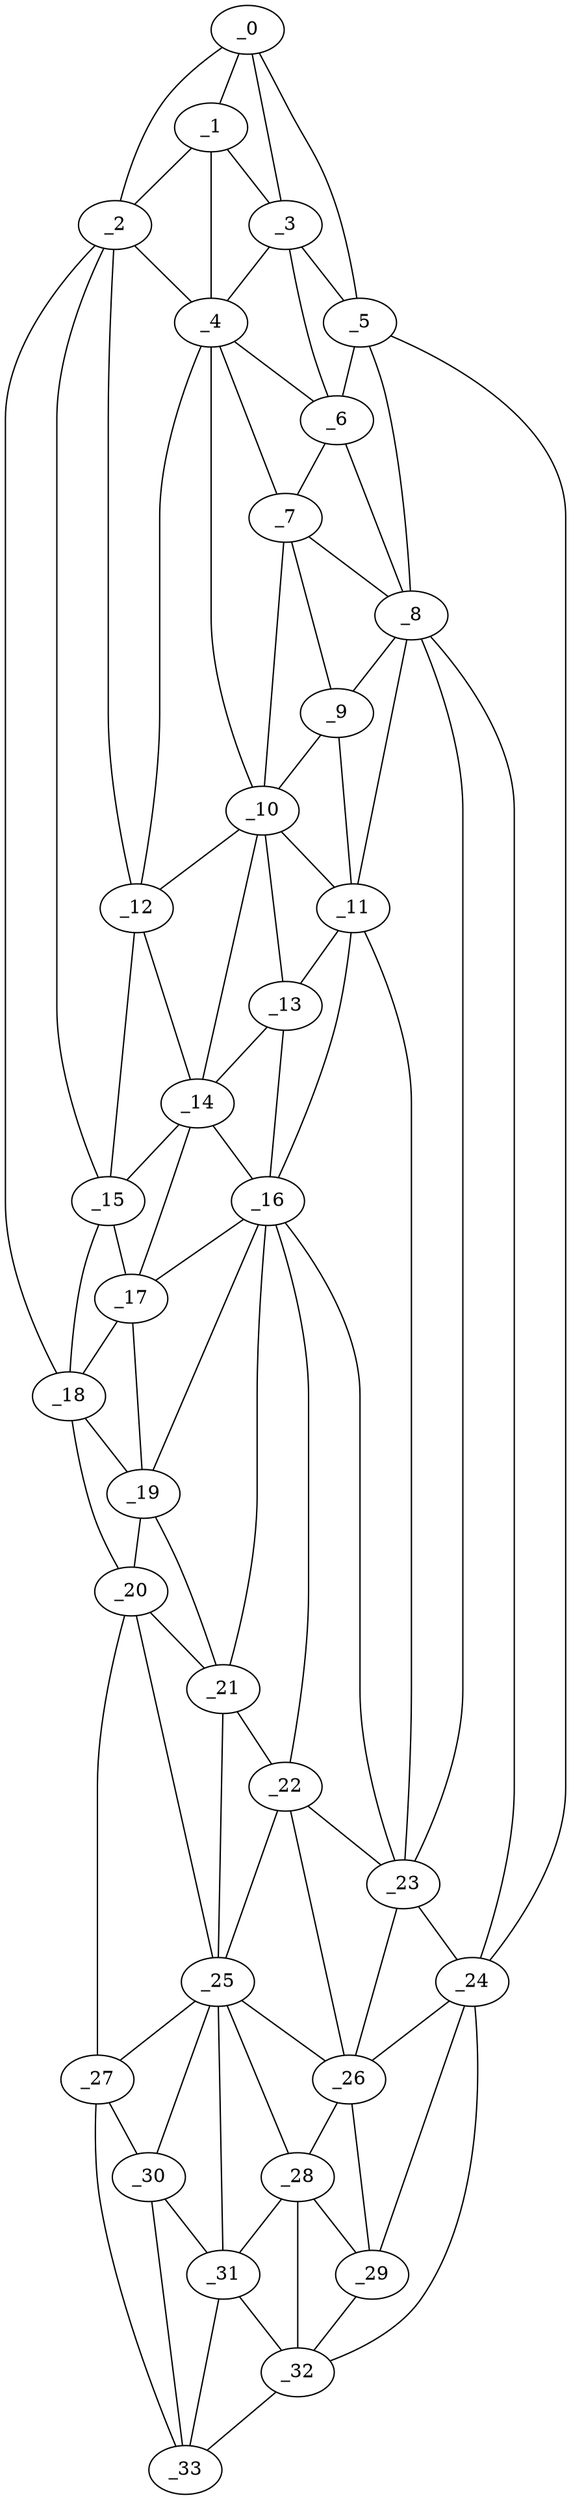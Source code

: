 graph "obj15__190.gxl" {
	_0	 [x=4,
		y=69];
	_1	 [x=9,
		y=59];
	_0 -- _1	 [valence=2];
	_2	 [x=15,
		y=44];
	_0 -- _2	 [valence=1];
	_3	 [x=16,
		y=70];
	_0 -- _3	 [valence=2];
	_5	 [x=21,
		y=81];
	_0 -- _5	 [valence=1];
	_1 -- _2	 [valence=2];
	_1 -- _3	 [valence=2];
	_4	 [x=20,
		y=50];
	_1 -- _4	 [valence=2];
	_2 -- _4	 [valence=1];
	_12	 [x=52,
		y=45];
	_2 -- _12	 [valence=2];
	_15	 [x=60,
		y=45];
	_2 -- _15	 [valence=2];
	_18	 [x=67,
		y=45];
	_2 -- _18	 [valence=1];
	_3 -- _4	 [valence=1];
	_3 -- _5	 [valence=2];
	_6	 [x=26,
		y=73];
	_3 -- _6	 [valence=2];
	_4 -- _6	 [valence=2];
	_7	 [x=34,
		y=68];
	_4 -- _7	 [valence=1];
	_10	 [x=49,
		y=58];
	_4 -- _10	 [valence=2];
	_4 -- _12	 [valence=2];
	_5 -- _6	 [valence=2];
	_8	 [x=37,
		y=78];
	_5 -- _8	 [valence=1];
	_24	 [x=97,
		y=87];
	_5 -- _24	 [valence=1];
	_6 -- _7	 [valence=1];
	_6 -- _8	 [valence=2];
	_7 -- _8	 [valence=2];
	_9	 [x=43,
		y=66];
	_7 -- _9	 [valence=1];
	_7 -- _10	 [valence=2];
	_8 -- _9	 [valence=2];
	_11	 [x=50,
		y=67];
	_8 -- _11	 [valence=2];
	_23	 [x=88,
		y=81];
	_8 -- _23	 [valence=2];
	_8 -- _24	 [valence=2];
	_9 -- _10	 [valence=2];
	_9 -- _11	 [valence=1];
	_10 -- _11	 [valence=2];
	_10 -- _12	 [valence=1];
	_13	 [x=56,
		y=59];
	_10 -- _13	 [valence=2];
	_14	 [x=57,
		y=55];
	_10 -- _14	 [valence=2];
	_11 -- _13	 [valence=2];
	_16	 [x=61,
		y=60];
	_11 -- _16	 [valence=1];
	_11 -- _23	 [valence=2];
	_12 -- _14	 [valence=2];
	_12 -- _15	 [valence=2];
	_13 -- _14	 [valence=2];
	_13 -- _16	 [valence=2];
	_14 -- _15	 [valence=2];
	_14 -- _16	 [valence=2];
	_17	 [x=62,
		y=54];
	_14 -- _17	 [valence=2];
	_15 -- _17	 [valence=2];
	_15 -- _18	 [valence=1];
	_16 -- _17	 [valence=1];
	_19	 [x=78,
		y=54];
	_16 -- _19	 [valence=2];
	_21	 [x=86,
		y=65];
	_16 -- _21	 [valence=2];
	_22	 [x=88,
		y=74];
	_16 -- _22	 [valence=2];
	_16 -- _23	 [valence=2];
	_17 -- _18	 [valence=2];
	_17 -- _19	 [valence=2];
	_18 -- _19	 [valence=1];
	_20	 [x=81,
		y=47];
	_18 -- _20	 [valence=1];
	_19 -- _20	 [valence=2];
	_19 -- _21	 [valence=2];
	_20 -- _21	 [valence=2];
	_25	 [x=100,
		y=62];
	_20 -- _25	 [valence=1];
	_27	 [x=105,
		y=52];
	_20 -- _27	 [valence=1];
	_21 -- _22	 [valence=1];
	_21 -- _25	 [valence=2];
	_22 -- _23	 [valence=2];
	_22 -- _25	 [valence=2];
	_26	 [x=101,
		y=78];
	_22 -- _26	 [valence=2];
	_23 -- _24	 [valence=2];
	_23 -- _26	 [valence=2];
	_24 -- _26	 [valence=1];
	_29	 [x=111,
		y=83];
	_24 -- _29	 [valence=2];
	_32	 [x=121,
		y=81];
	_24 -- _32	 [valence=1];
	_25 -- _26	 [valence=2];
	_25 -- _27	 [valence=2];
	_28	 [x=111,
		y=77];
	_25 -- _28	 [valence=2];
	_30	 [x=114,
		y=58];
	_25 -- _30	 [valence=2];
	_31	 [x=116,
		y=63];
	_25 -- _31	 [valence=1];
	_26 -- _28	 [valence=2];
	_26 -- _29	 [valence=1];
	_27 -- _30	 [valence=1];
	_33	 [x=124,
		y=60];
	_27 -- _33	 [valence=1];
	_28 -- _29	 [valence=2];
	_28 -- _31	 [valence=2];
	_28 -- _32	 [valence=1];
	_29 -- _32	 [valence=1];
	_30 -- _31	 [valence=1];
	_30 -- _33	 [valence=2];
	_31 -- _32	 [valence=2];
	_31 -- _33	 [valence=1];
	_32 -- _33	 [valence=1];
}

